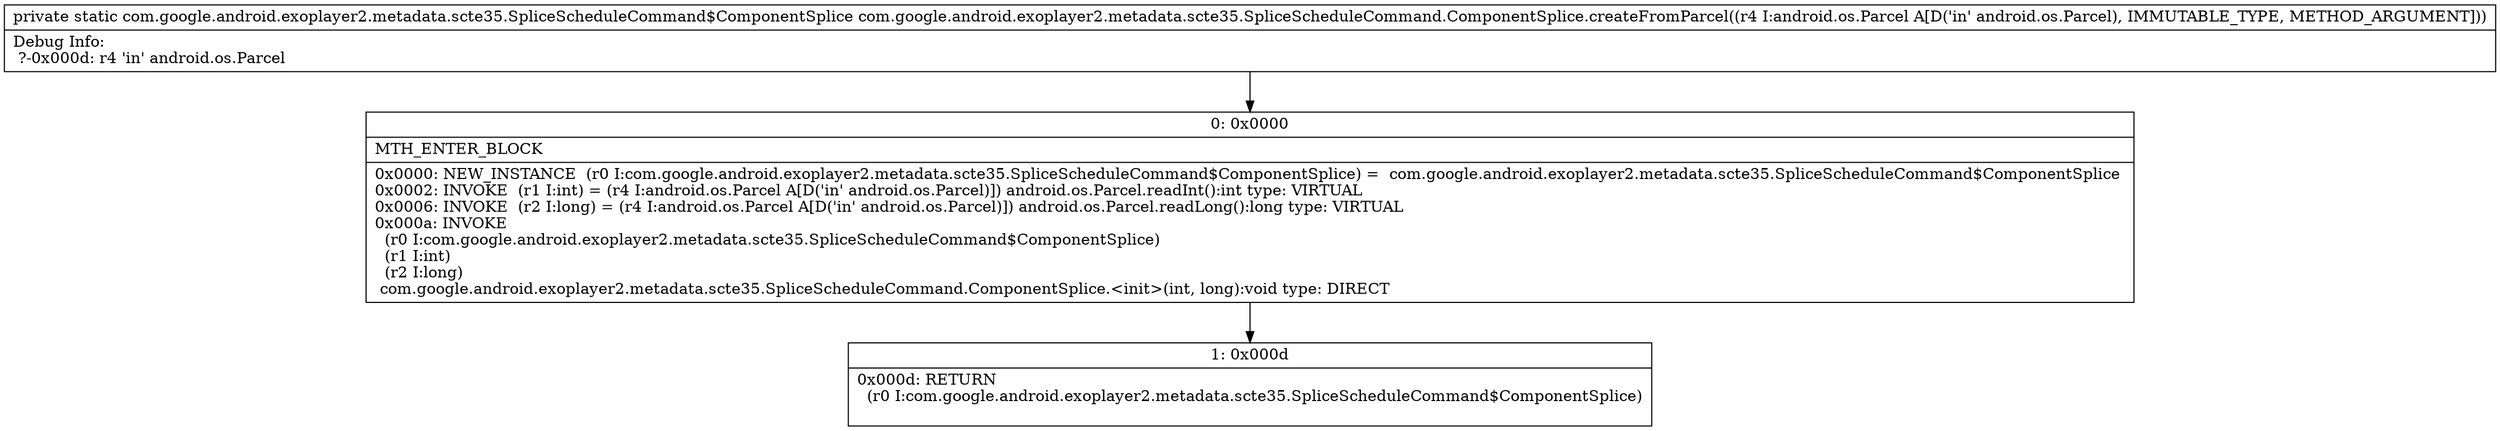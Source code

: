 digraph "CFG forcom.google.android.exoplayer2.metadata.scte35.SpliceScheduleCommand.ComponentSplice.createFromParcel(Landroid\/os\/Parcel;)Lcom\/google\/android\/exoplayer2\/metadata\/scte35\/SpliceScheduleCommand$ComponentSplice;" {
Node_0 [shape=record,label="{0\:\ 0x0000|MTH_ENTER_BLOCK\l|0x0000: NEW_INSTANCE  (r0 I:com.google.android.exoplayer2.metadata.scte35.SpliceScheduleCommand$ComponentSplice) =  com.google.android.exoplayer2.metadata.scte35.SpliceScheduleCommand$ComponentSplice \l0x0002: INVOKE  (r1 I:int) = (r4 I:android.os.Parcel A[D('in' android.os.Parcel)]) android.os.Parcel.readInt():int type: VIRTUAL \l0x0006: INVOKE  (r2 I:long) = (r4 I:android.os.Parcel A[D('in' android.os.Parcel)]) android.os.Parcel.readLong():long type: VIRTUAL \l0x000a: INVOKE  \l  (r0 I:com.google.android.exoplayer2.metadata.scte35.SpliceScheduleCommand$ComponentSplice)\l  (r1 I:int)\l  (r2 I:long)\l com.google.android.exoplayer2.metadata.scte35.SpliceScheduleCommand.ComponentSplice.\<init\>(int, long):void type: DIRECT \l}"];
Node_1 [shape=record,label="{1\:\ 0x000d|0x000d: RETURN  \l  (r0 I:com.google.android.exoplayer2.metadata.scte35.SpliceScheduleCommand$ComponentSplice)\l \l}"];
MethodNode[shape=record,label="{private static com.google.android.exoplayer2.metadata.scte35.SpliceScheduleCommand$ComponentSplice com.google.android.exoplayer2.metadata.scte35.SpliceScheduleCommand.ComponentSplice.createFromParcel((r4 I:android.os.Parcel A[D('in' android.os.Parcel), IMMUTABLE_TYPE, METHOD_ARGUMENT]))  | Debug Info:\l  ?\-0x000d: r4 'in' android.os.Parcel\l}"];
MethodNode -> Node_0;
Node_0 -> Node_1;
}

